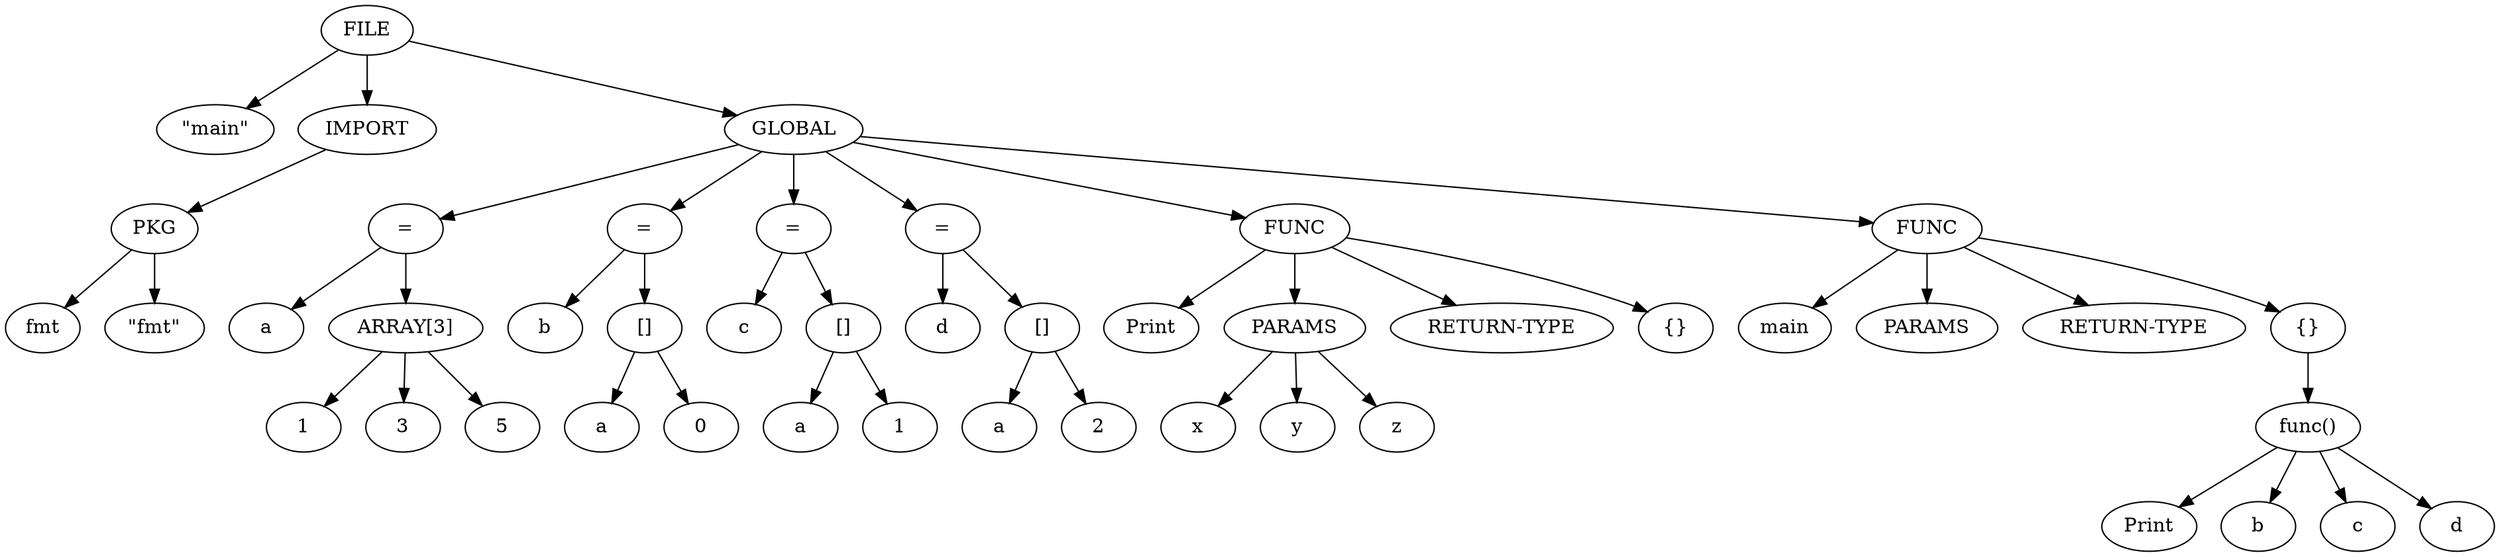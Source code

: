 digraph G {
	0 -> 1;
	0 -> 2;
	2 -> 3;
	3 -> 4;
	3 -> 5;
	0 -> 6;
	6 -> 7;
	7 -> 8;
	7 -> 9;
	9 -> 10;
	9 -> 11;
	9 -> 12;
	6 -> 13;
	13 -> 14;
	13 -> 15;
	15 -> 16;
	15 -> 17;
	6 -> 18;
	18 -> 19;
	18 -> 20;
	20 -> 21;
	20 -> 22;
	6 -> 23;
	23 -> 24;
	23 -> 25;
	25 -> 26;
	25 -> 27;
	6 -> 28;
	28 -> 29;
	28 -> 30;
	30 -> 31;
	30 -> 32;
	30 -> 33;
	28 -> 34;
	28 -> 35;
	6 -> 36;
	36 -> 37;
	36 -> 38;
	36 -> 39;
	36 -> 40;
	40 -> 41;
	41 -> 42;
	41 -> 43;
	41 -> 44;
	41 -> 45;
	0 [label=FILE];	1 [label="\"main\""];	2 [label="IMPORT"];	3 [label="PKG"];	4 [label="fmt"];	5 [label="\"fmt\""];	6 [label="GLOBAL"];	7 [label="="];	8 [label="a"];	9 [label="ARRAY[3]"];	10 [label="1"];	11 [label="3"];	12 [label="5"];	13 [label="="];	14 [label="b"];	15 [label="[]"];	16 [label="a"];	17 [label="0"];	18 [label="="];	19 [label="c"];	20 [label="[]"];	21 [label="a"];	22 [label="1"];	23 [label="="];	24 [label="d"];	25 [label="[]"];	26 [label="a"];	27 [label="2"];	28 [label="FUNC"];	29 [label="Print"];	30 [label="PARAMS"];	31 [label="x"];	32 [label="y"];	33 [label="z"];	34 [label="RETURN-TYPE"];	35 [label="{}"];	36 [label="FUNC"];	37 [label="main"];	38 [label="PARAMS"];	39 [label="RETURN-TYPE"];	40 [label="{}"];	41 [label="func()"];	42 [label="Print"];	43 [label="b"];	44 [label="c"];	45 [label="d"];
}